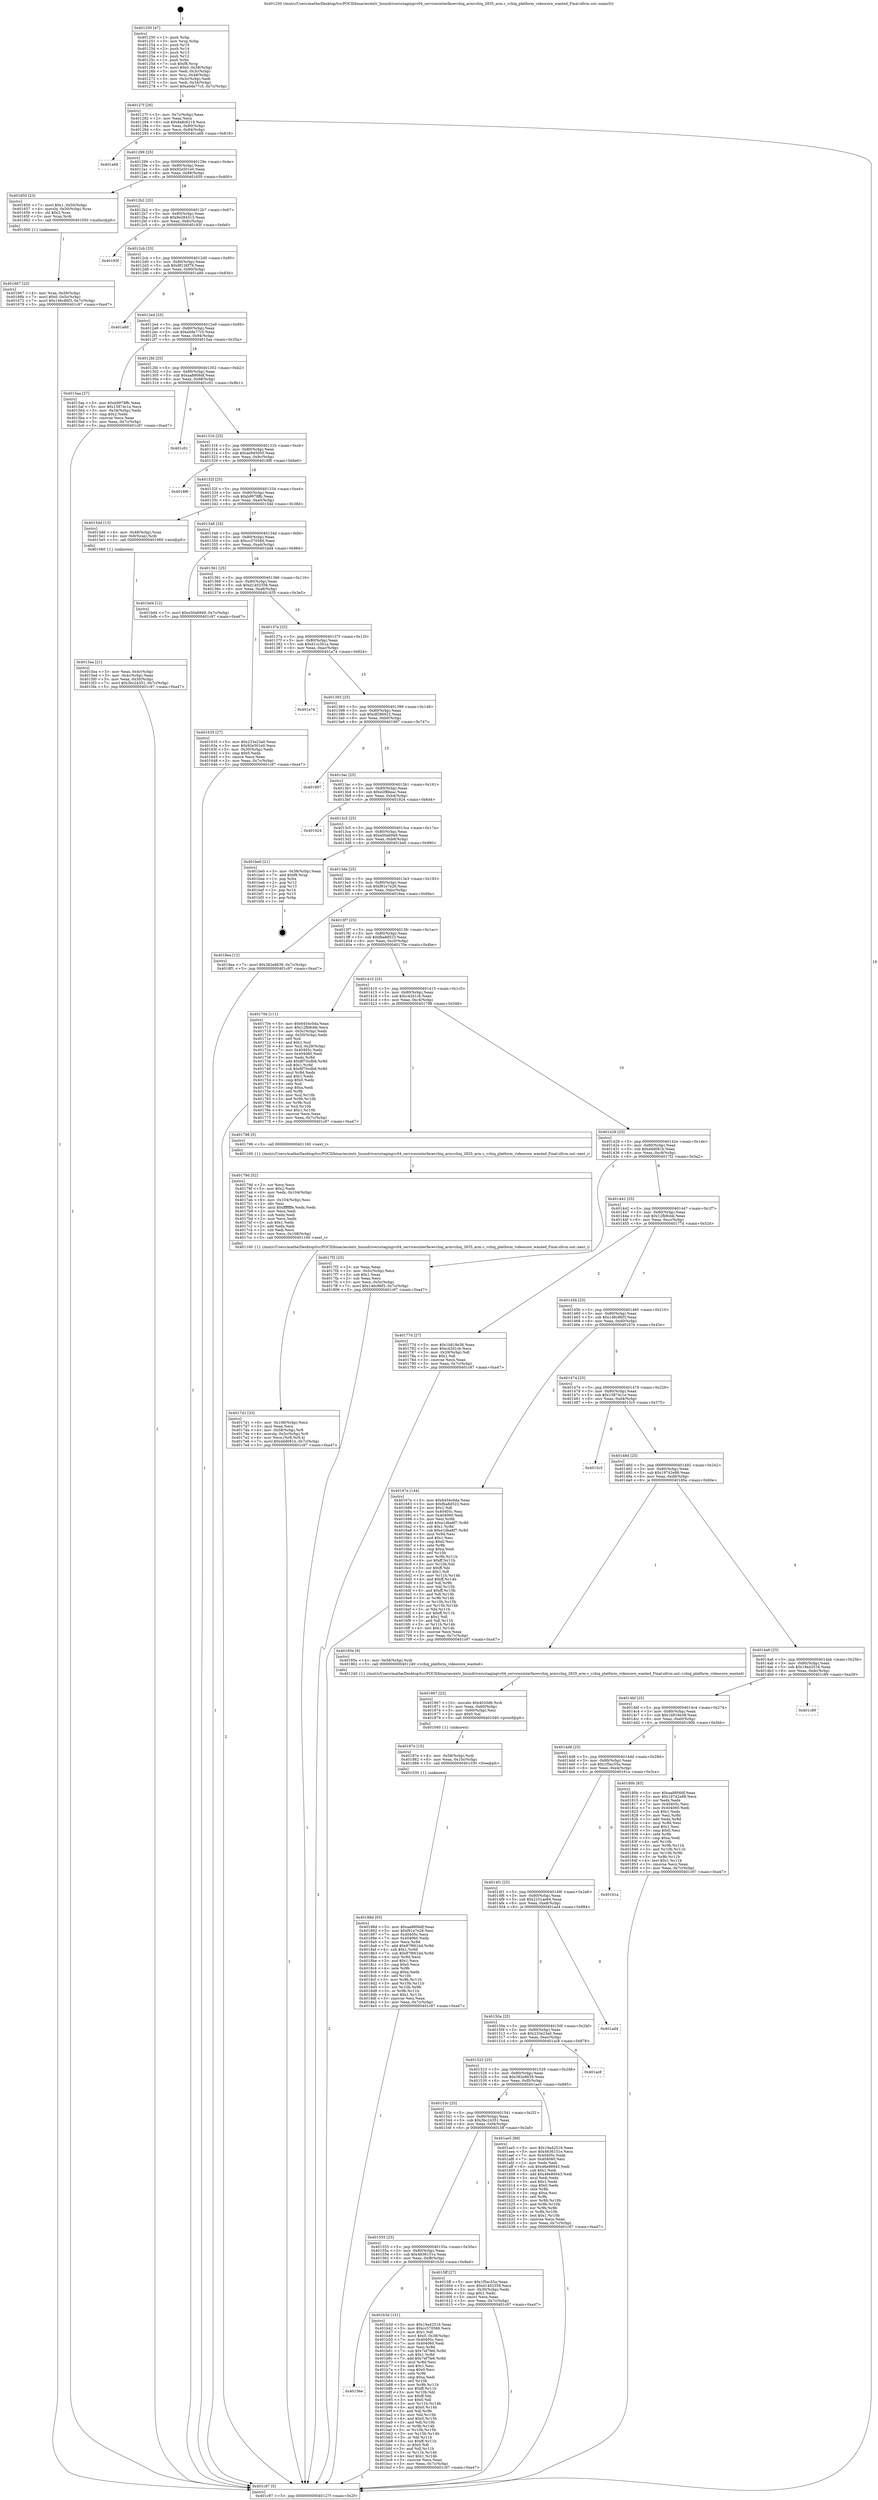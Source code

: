 digraph "0x401250" {
  label = "0x401250 (/mnt/c/Users/mathe/Desktop/tcc/POCII/binaries/extr_linuxdriversstagingvc04_servicesinterfacevchiq_armvchiq_2835_arm.c_vchiq_platform_videocore_wanted_Final-ollvm.out::main(0))"
  labelloc = "t"
  node[shape=record]

  Entry [label="",width=0.3,height=0.3,shape=circle,fillcolor=black,style=filled]
  "0x40127f" [label="{
     0x40127f [26]\l
     | [instrs]\l
     &nbsp;&nbsp;0x40127f \<+3\>: mov -0x7c(%rbp),%eax\l
     &nbsp;&nbsp;0x401282 \<+2\>: mov %eax,%ecx\l
     &nbsp;&nbsp;0x401284 \<+6\>: sub $0x8a8c6219,%ecx\l
     &nbsp;&nbsp;0x40128a \<+3\>: mov %eax,-0x80(%rbp)\l
     &nbsp;&nbsp;0x40128d \<+6\>: mov %ecx,-0x84(%rbp)\l
     &nbsp;&nbsp;0x401293 \<+6\>: je 0000000000401a68 \<main+0x818\>\l
  }"]
  "0x401a68" [label="{
     0x401a68\l
  }", style=dashed]
  "0x401299" [label="{
     0x401299 [25]\l
     | [instrs]\l
     &nbsp;&nbsp;0x401299 \<+5\>: jmp 000000000040129e \<main+0x4e\>\l
     &nbsp;&nbsp;0x40129e \<+3\>: mov -0x80(%rbp),%eax\l
     &nbsp;&nbsp;0x4012a1 \<+5\>: sub $0x92e501e0,%eax\l
     &nbsp;&nbsp;0x4012a6 \<+6\>: mov %eax,-0x88(%rbp)\l
     &nbsp;&nbsp;0x4012ac \<+6\>: je 0000000000401650 \<main+0x400\>\l
  }"]
  Exit [label="",width=0.3,height=0.3,shape=circle,fillcolor=black,style=filled,peripheries=2]
  "0x401650" [label="{
     0x401650 [23]\l
     | [instrs]\l
     &nbsp;&nbsp;0x401650 \<+7\>: movl $0x1,-0x50(%rbp)\l
     &nbsp;&nbsp;0x401657 \<+4\>: movslq -0x50(%rbp),%rax\l
     &nbsp;&nbsp;0x40165b \<+4\>: shl $0x2,%rax\l
     &nbsp;&nbsp;0x40165f \<+3\>: mov %rax,%rdi\l
     &nbsp;&nbsp;0x401662 \<+5\>: call 0000000000401050 \<malloc@plt\>\l
     | [calls]\l
     &nbsp;&nbsp;0x401050 \{1\} (unknown)\l
  }"]
  "0x4012b2" [label="{
     0x4012b2 [25]\l
     | [instrs]\l
     &nbsp;&nbsp;0x4012b2 \<+5\>: jmp 00000000004012b7 \<main+0x67\>\l
     &nbsp;&nbsp;0x4012b7 \<+3\>: mov -0x80(%rbp),%eax\l
     &nbsp;&nbsp;0x4012ba \<+5\>: sub $0x9e284313,%eax\l
     &nbsp;&nbsp;0x4012bf \<+6\>: mov %eax,-0x8c(%rbp)\l
     &nbsp;&nbsp;0x4012c5 \<+6\>: je 000000000040193f \<main+0x6ef\>\l
  }"]
  "0x40156e" [label="{
     0x40156e\l
  }", style=dashed]
  "0x40193f" [label="{
     0x40193f\l
  }", style=dashed]
  "0x4012cb" [label="{
     0x4012cb [25]\l
     | [instrs]\l
     &nbsp;&nbsp;0x4012cb \<+5\>: jmp 00000000004012d0 \<main+0x80\>\l
     &nbsp;&nbsp;0x4012d0 \<+3\>: mov -0x80(%rbp),%eax\l
     &nbsp;&nbsp;0x4012d3 \<+5\>: sub $0x9f126f79,%eax\l
     &nbsp;&nbsp;0x4012d8 \<+6\>: mov %eax,-0x90(%rbp)\l
     &nbsp;&nbsp;0x4012de \<+6\>: je 0000000000401a8d \<main+0x83d\>\l
  }"]
  "0x401b3d" [label="{
     0x401b3d [151]\l
     | [instrs]\l
     &nbsp;&nbsp;0x401b3d \<+5\>: mov $0x19a42516,%eax\l
     &nbsp;&nbsp;0x401b42 \<+5\>: mov $0xcc570566,%ecx\l
     &nbsp;&nbsp;0x401b47 \<+2\>: mov $0x1,%dl\l
     &nbsp;&nbsp;0x401b49 \<+7\>: movl $0x0,-0x38(%rbp)\l
     &nbsp;&nbsp;0x401b50 \<+7\>: mov 0x40405c,%esi\l
     &nbsp;&nbsp;0x401b57 \<+7\>: mov 0x404060,%edi\l
     &nbsp;&nbsp;0x401b5e \<+3\>: mov %esi,%r8d\l
     &nbsp;&nbsp;0x401b61 \<+7\>: sub $0x7ef7fe6,%r8d\l
     &nbsp;&nbsp;0x401b68 \<+4\>: sub $0x1,%r8d\l
     &nbsp;&nbsp;0x401b6c \<+7\>: add $0x7ef7fe6,%r8d\l
     &nbsp;&nbsp;0x401b73 \<+4\>: imul %r8d,%esi\l
     &nbsp;&nbsp;0x401b77 \<+3\>: and $0x1,%esi\l
     &nbsp;&nbsp;0x401b7a \<+3\>: cmp $0x0,%esi\l
     &nbsp;&nbsp;0x401b7d \<+4\>: sete %r9b\l
     &nbsp;&nbsp;0x401b81 \<+3\>: cmp $0xa,%edi\l
     &nbsp;&nbsp;0x401b84 \<+4\>: setl %r10b\l
     &nbsp;&nbsp;0x401b88 \<+3\>: mov %r9b,%r11b\l
     &nbsp;&nbsp;0x401b8b \<+4\>: xor $0xff,%r11b\l
     &nbsp;&nbsp;0x401b8f \<+3\>: mov %r10b,%bl\l
     &nbsp;&nbsp;0x401b92 \<+3\>: xor $0xff,%bl\l
     &nbsp;&nbsp;0x401b95 \<+3\>: xor $0x0,%dl\l
     &nbsp;&nbsp;0x401b98 \<+3\>: mov %r11b,%r14b\l
     &nbsp;&nbsp;0x401b9b \<+4\>: and $0x0,%r14b\l
     &nbsp;&nbsp;0x401b9f \<+3\>: and %dl,%r9b\l
     &nbsp;&nbsp;0x401ba2 \<+3\>: mov %bl,%r15b\l
     &nbsp;&nbsp;0x401ba5 \<+4\>: and $0x0,%r15b\l
     &nbsp;&nbsp;0x401ba9 \<+3\>: and %dl,%r10b\l
     &nbsp;&nbsp;0x401bac \<+3\>: or %r9b,%r14b\l
     &nbsp;&nbsp;0x401baf \<+3\>: or %r10b,%r15b\l
     &nbsp;&nbsp;0x401bb2 \<+3\>: xor %r15b,%r14b\l
     &nbsp;&nbsp;0x401bb5 \<+3\>: or %bl,%r11b\l
     &nbsp;&nbsp;0x401bb8 \<+4\>: xor $0xff,%r11b\l
     &nbsp;&nbsp;0x401bbc \<+3\>: or $0x0,%dl\l
     &nbsp;&nbsp;0x401bbf \<+3\>: and %dl,%r11b\l
     &nbsp;&nbsp;0x401bc2 \<+3\>: or %r11b,%r14b\l
     &nbsp;&nbsp;0x401bc5 \<+4\>: test $0x1,%r14b\l
     &nbsp;&nbsp;0x401bc9 \<+3\>: cmovne %ecx,%eax\l
     &nbsp;&nbsp;0x401bcc \<+3\>: mov %eax,-0x7c(%rbp)\l
     &nbsp;&nbsp;0x401bcf \<+5\>: jmp 0000000000401c97 \<main+0xa47\>\l
  }"]
  "0x401a8d" [label="{
     0x401a8d\l
  }", style=dashed]
  "0x4012e4" [label="{
     0x4012e4 [25]\l
     | [instrs]\l
     &nbsp;&nbsp;0x4012e4 \<+5\>: jmp 00000000004012e9 \<main+0x99\>\l
     &nbsp;&nbsp;0x4012e9 \<+3\>: mov -0x80(%rbp),%eax\l
     &nbsp;&nbsp;0x4012ec \<+5\>: sub $0xa0da77c5,%eax\l
     &nbsp;&nbsp;0x4012f1 \<+6\>: mov %eax,-0x94(%rbp)\l
     &nbsp;&nbsp;0x4012f7 \<+6\>: je 00000000004015aa \<main+0x35a\>\l
  }"]
  "0x40188d" [label="{
     0x40188d [93]\l
     | [instrs]\l
     &nbsp;&nbsp;0x40188d \<+5\>: mov $0xaa8806df,%eax\l
     &nbsp;&nbsp;0x401892 \<+5\>: mov $0xf91e7e26,%esi\l
     &nbsp;&nbsp;0x401897 \<+7\>: mov 0x40405c,%ecx\l
     &nbsp;&nbsp;0x40189e \<+7\>: mov 0x404060,%edx\l
     &nbsp;&nbsp;0x4018a5 \<+3\>: mov %ecx,%r8d\l
     &nbsp;&nbsp;0x4018a8 \<+7\>: add $0x87f661bd,%r8d\l
     &nbsp;&nbsp;0x4018af \<+4\>: sub $0x1,%r8d\l
     &nbsp;&nbsp;0x4018b3 \<+7\>: sub $0x87f661bd,%r8d\l
     &nbsp;&nbsp;0x4018ba \<+4\>: imul %r8d,%ecx\l
     &nbsp;&nbsp;0x4018be \<+3\>: and $0x1,%ecx\l
     &nbsp;&nbsp;0x4018c1 \<+3\>: cmp $0x0,%ecx\l
     &nbsp;&nbsp;0x4018c4 \<+4\>: sete %r9b\l
     &nbsp;&nbsp;0x4018c8 \<+3\>: cmp $0xa,%edx\l
     &nbsp;&nbsp;0x4018cb \<+4\>: setl %r10b\l
     &nbsp;&nbsp;0x4018cf \<+3\>: mov %r9b,%r11b\l
     &nbsp;&nbsp;0x4018d2 \<+3\>: and %r10b,%r11b\l
     &nbsp;&nbsp;0x4018d5 \<+3\>: xor %r10b,%r9b\l
     &nbsp;&nbsp;0x4018d8 \<+3\>: or %r9b,%r11b\l
     &nbsp;&nbsp;0x4018db \<+4\>: test $0x1,%r11b\l
     &nbsp;&nbsp;0x4018df \<+3\>: cmovne %esi,%eax\l
     &nbsp;&nbsp;0x4018e2 \<+3\>: mov %eax,-0x7c(%rbp)\l
     &nbsp;&nbsp;0x4018e5 \<+5\>: jmp 0000000000401c97 \<main+0xa47\>\l
  }"]
  "0x4015aa" [label="{
     0x4015aa [27]\l
     | [instrs]\l
     &nbsp;&nbsp;0x4015aa \<+5\>: mov $0xb9978ffc,%eax\l
     &nbsp;&nbsp;0x4015af \<+5\>: mov $0x15874c1e,%ecx\l
     &nbsp;&nbsp;0x4015b4 \<+3\>: mov -0x34(%rbp),%edx\l
     &nbsp;&nbsp;0x4015b7 \<+3\>: cmp $0x2,%edx\l
     &nbsp;&nbsp;0x4015ba \<+3\>: cmovne %ecx,%eax\l
     &nbsp;&nbsp;0x4015bd \<+3\>: mov %eax,-0x7c(%rbp)\l
     &nbsp;&nbsp;0x4015c0 \<+5\>: jmp 0000000000401c97 \<main+0xa47\>\l
  }"]
  "0x4012fd" [label="{
     0x4012fd [25]\l
     | [instrs]\l
     &nbsp;&nbsp;0x4012fd \<+5\>: jmp 0000000000401302 \<main+0xb2\>\l
     &nbsp;&nbsp;0x401302 \<+3\>: mov -0x80(%rbp),%eax\l
     &nbsp;&nbsp;0x401305 \<+5\>: sub $0xaa8806df,%eax\l
     &nbsp;&nbsp;0x40130a \<+6\>: mov %eax,-0x98(%rbp)\l
     &nbsp;&nbsp;0x401310 \<+6\>: je 0000000000401c01 \<main+0x9b1\>\l
  }"]
  "0x401c97" [label="{
     0x401c97 [5]\l
     | [instrs]\l
     &nbsp;&nbsp;0x401c97 \<+5\>: jmp 000000000040127f \<main+0x2f\>\l
  }"]
  "0x401250" [label="{
     0x401250 [47]\l
     | [instrs]\l
     &nbsp;&nbsp;0x401250 \<+1\>: push %rbp\l
     &nbsp;&nbsp;0x401251 \<+3\>: mov %rsp,%rbp\l
     &nbsp;&nbsp;0x401254 \<+2\>: push %r15\l
     &nbsp;&nbsp;0x401256 \<+2\>: push %r14\l
     &nbsp;&nbsp;0x401258 \<+2\>: push %r13\l
     &nbsp;&nbsp;0x40125a \<+2\>: push %r12\l
     &nbsp;&nbsp;0x40125c \<+1\>: push %rbx\l
     &nbsp;&nbsp;0x40125d \<+7\>: sub $0xf8,%rsp\l
     &nbsp;&nbsp;0x401264 \<+7\>: movl $0x0,-0x38(%rbp)\l
     &nbsp;&nbsp;0x40126b \<+3\>: mov %edi,-0x3c(%rbp)\l
     &nbsp;&nbsp;0x40126e \<+4\>: mov %rsi,-0x48(%rbp)\l
     &nbsp;&nbsp;0x401272 \<+3\>: mov -0x3c(%rbp),%edi\l
     &nbsp;&nbsp;0x401275 \<+3\>: mov %edi,-0x34(%rbp)\l
     &nbsp;&nbsp;0x401278 \<+7\>: movl $0xa0da77c5,-0x7c(%rbp)\l
  }"]
  "0x40187e" [label="{
     0x40187e [15]\l
     | [instrs]\l
     &nbsp;&nbsp;0x40187e \<+4\>: mov -0x58(%rbp),%rdi\l
     &nbsp;&nbsp;0x401882 \<+6\>: mov %eax,-0x10c(%rbp)\l
     &nbsp;&nbsp;0x401888 \<+5\>: call 0000000000401030 \<free@plt\>\l
     | [calls]\l
     &nbsp;&nbsp;0x401030 \{1\} (unknown)\l
  }"]
  "0x401c01" [label="{
     0x401c01\l
  }", style=dashed]
  "0x401316" [label="{
     0x401316 [25]\l
     | [instrs]\l
     &nbsp;&nbsp;0x401316 \<+5\>: jmp 000000000040131b \<main+0xcb\>\l
     &nbsp;&nbsp;0x40131b \<+3\>: mov -0x80(%rbp),%eax\l
     &nbsp;&nbsp;0x40131e \<+5\>: sub $0xae945050,%eax\l
     &nbsp;&nbsp;0x401323 \<+6\>: mov %eax,-0x9c(%rbp)\l
     &nbsp;&nbsp;0x401329 \<+6\>: je 00000000004018f6 \<main+0x6a6\>\l
  }"]
  "0x401867" [label="{
     0x401867 [23]\l
     | [instrs]\l
     &nbsp;&nbsp;0x401867 \<+10\>: movabs $0x4020d6,%rdi\l
     &nbsp;&nbsp;0x401871 \<+3\>: mov %eax,-0x60(%rbp)\l
     &nbsp;&nbsp;0x401874 \<+3\>: mov -0x60(%rbp),%esi\l
     &nbsp;&nbsp;0x401877 \<+2\>: mov $0x0,%al\l
     &nbsp;&nbsp;0x401879 \<+5\>: call 0000000000401040 \<printf@plt\>\l
     | [calls]\l
     &nbsp;&nbsp;0x401040 \{1\} (unknown)\l
  }"]
  "0x4018f6" [label="{
     0x4018f6\l
  }", style=dashed]
  "0x40132f" [label="{
     0x40132f [25]\l
     | [instrs]\l
     &nbsp;&nbsp;0x40132f \<+5\>: jmp 0000000000401334 \<main+0xe4\>\l
     &nbsp;&nbsp;0x401334 \<+3\>: mov -0x80(%rbp),%eax\l
     &nbsp;&nbsp;0x401337 \<+5\>: sub $0xb9978ffc,%eax\l
     &nbsp;&nbsp;0x40133c \<+6\>: mov %eax,-0xa0(%rbp)\l
     &nbsp;&nbsp;0x401342 \<+6\>: je 00000000004015dd \<main+0x38d\>\l
  }"]
  "0x4017d1" [label="{
     0x4017d1 [33]\l
     | [instrs]\l
     &nbsp;&nbsp;0x4017d1 \<+6\>: mov -0x108(%rbp),%ecx\l
     &nbsp;&nbsp;0x4017d7 \<+3\>: imul %eax,%ecx\l
     &nbsp;&nbsp;0x4017da \<+4\>: mov -0x58(%rbp),%r8\l
     &nbsp;&nbsp;0x4017de \<+4\>: movslq -0x5c(%rbp),%r9\l
     &nbsp;&nbsp;0x4017e2 \<+4\>: mov %ecx,(%r8,%r9,4)\l
     &nbsp;&nbsp;0x4017e6 \<+7\>: movl $0xddd081b,-0x7c(%rbp)\l
     &nbsp;&nbsp;0x4017ed \<+5\>: jmp 0000000000401c97 \<main+0xa47\>\l
  }"]
  "0x4015dd" [label="{
     0x4015dd [13]\l
     | [instrs]\l
     &nbsp;&nbsp;0x4015dd \<+4\>: mov -0x48(%rbp),%rax\l
     &nbsp;&nbsp;0x4015e1 \<+4\>: mov 0x8(%rax),%rdi\l
     &nbsp;&nbsp;0x4015e5 \<+5\>: call 0000000000401060 \<atoi@plt\>\l
     | [calls]\l
     &nbsp;&nbsp;0x401060 \{1\} (unknown)\l
  }"]
  "0x401348" [label="{
     0x401348 [25]\l
     | [instrs]\l
     &nbsp;&nbsp;0x401348 \<+5\>: jmp 000000000040134d \<main+0xfd\>\l
     &nbsp;&nbsp;0x40134d \<+3\>: mov -0x80(%rbp),%eax\l
     &nbsp;&nbsp;0x401350 \<+5\>: sub $0xcc570566,%eax\l
     &nbsp;&nbsp;0x401355 \<+6\>: mov %eax,-0xa4(%rbp)\l
     &nbsp;&nbsp;0x40135b \<+6\>: je 0000000000401bd4 \<main+0x984\>\l
  }"]
  "0x4015ea" [label="{
     0x4015ea [21]\l
     | [instrs]\l
     &nbsp;&nbsp;0x4015ea \<+3\>: mov %eax,-0x4c(%rbp)\l
     &nbsp;&nbsp;0x4015ed \<+3\>: mov -0x4c(%rbp),%eax\l
     &nbsp;&nbsp;0x4015f0 \<+3\>: mov %eax,-0x30(%rbp)\l
     &nbsp;&nbsp;0x4015f3 \<+7\>: movl $0x3bc24351,-0x7c(%rbp)\l
     &nbsp;&nbsp;0x4015fa \<+5\>: jmp 0000000000401c97 \<main+0xa47\>\l
  }"]
  "0x40179d" [label="{
     0x40179d [52]\l
     | [instrs]\l
     &nbsp;&nbsp;0x40179d \<+2\>: xor %ecx,%ecx\l
     &nbsp;&nbsp;0x40179f \<+5\>: mov $0x2,%edx\l
     &nbsp;&nbsp;0x4017a4 \<+6\>: mov %edx,-0x104(%rbp)\l
     &nbsp;&nbsp;0x4017aa \<+1\>: cltd\l
     &nbsp;&nbsp;0x4017ab \<+6\>: mov -0x104(%rbp),%esi\l
     &nbsp;&nbsp;0x4017b1 \<+2\>: idiv %esi\l
     &nbsp;&nbsp;0x4017b3 \<+6\>: imul $0xfffffffe,%edx,%edx\l
     &nbsp;&nbsp;0x4017b9 \<+2\>: mov %ecx,%edi\l
     &nbsp;&nbsp;0x4017bb \<+2\>: sub %edx,%edi\l
     &nbsp;&nbsp;0x4017bd \<+2\>: mov %ecx,%edx\l
     &nbsp;&nbsp;0x4017bf \<+3\>: sub $0x1,%edx\l
     &nbsp;&nbsp;0x4017c2 \<+2\>: add %edx,%edi\l
     &nbsp;&nbsp;0x4017c4 \<+2\>: sub %edi,%ecx\l
     &nbsp;&nbsp;0x4017c6 \<+6\>: mov %ecx,-0x108(%rbp)\l
     &nbsp;&nbsp;0x4017cc \<+5\>: call 0000000000401160 \<next_i\>\l
     | [calls]\l
     &nbsp;&nbsp;0x401160 \{1\} (/mnt/c/Users/mathe/Desktop/tcc/POCII/binaries/extr_linuxdriversstagingvc04_servicesinterfacevchiq_armvchiq_2835_arm.c_vchiq_platform_videocore_wanted_Final-ollvm.out::next_i)\l
  }"]
  "0x401bd4" [label="{
     0x401bd4 [12]\l
     | [instrs]\l
     &nbsp;&nbsp;0x401bd4 \<+7\>: movl $0xe50a6949,-0x7c(%rbp)\l
     &nbsp;&nbsp;0x401bdb \<+5\>: jmp 0000000000401c97 \<main+0xa47\>\l
  }"]
  "0x401361" [label="{
     0x401361 [25]\l
     | [instrs]\l
     &nbsp;&nbsp;0x401361 \<+5\>: jmp 0000000000401366 \<main+0x116\>\l
     &nbsp;&nbsp;0x401366 \<+3\>: mov -0x80(%rbp),%eax\l
     &nbsp;&nbsp;0x401369 \<+5\>: sub $0xd1402358,%eax\l
     &nbsp;&nbsp;0x40136e \<+6\>: mov %eax,-0xa8(%rbp)\l
     &nbsp;&nbsp;0x401374 \<+6\>: je 0000000000401635 \<main+0x3e5\>\l
  }"]
  "0x401667" [label="{
     0x401667 [23]\l
     | [instrs]\l
     &nbsp;&nbsp;0x401667 \<+4\>: mov %rax,-0x58(%rbp)\l
     &nbsp;&nbsp;0x40166b \<+7\>: movl $0x0,-0x5c(%rbp)\l
     &nbsp;&nbsp;0x401672 \<+7\>: movl $0x146c86f3,-0x7c(%rbp)\l
     &nbsp;&nbsp;0x401679 \<+5\>: jmp 0000000000401c97 \<main+0xa47\>\l
  }"]
  "0x401635" [label="{
     0x401635 [27]\l
     | [instrs]\l
     &nbsp;&nbsp;0x401635 \<+5\>: mov $0x233e23a0,%eax\l
     &nbsp;&nbsp;0x40163a \<+5\>: mov $0x92e501e0,%ecx\l
     &nbsp;&nbsp;0x40163f \<+3\>: mov -0x30(%rbp),%edx\l
     &nbsp;&nbsp;0x401642 \<+3\>: cmp $0x0,%edx\l
     &nbsp;&nbsp;0x401645 \<+3\>: cmove %ecx,%eax\l
     &nbsp;&nbsp;0x401648 \<+3\>: mov %eax,-0x7c(%rbp)\l
     &nbsp;&nbsp;0x40164b \<+5\>: jmp 0000000000401c97 \<main+0xa47\>\l
  }"]
  "0x40137a" [label="{
     0x40137a [25]\l
     | [instrs]\l
     &nbsp;&nbsp;0x40137a \<+5\>: jmp 000000000040137f \<main+0x12f\>\l
     &nbsp;&nbsp;0x40137f \<+3\>: mov -0x80(%rbp),%eax\l
     &nbsp;&nbsp;0x401382 \<+5\>: sub $0xd1cc3b1a,%eax\l
     &nbsp;&nbsp;0x401387 \<+6\>: mov %eax,-0xac(%rbp)\l
     &nbsp;&nbsp;0x40138d \<+6\>: je 0000000000401a74 \<main+0x824\>\l
  }"]
  "0x401555" [label="{
     0x401555 [25]\l
     | [instrs]\l
     &nbsp;&nbsp;0x401555 \<+5\>: jmp 000000000040155a \<main+0x30a\>\l
     &nbsp;&nbsp;0x40155a \<+3\>: mov -0x80(%rbp),%eax\l
     &nbsp;&nbsp;0x40155d \<+5\>: sub $0x4636151e,%eax\l
     &nbsp;&nbsp;0x401562 \<+6\>: mov %eax,-0xf8(%rbp)\l
     &nbsp;&nbsp;0x401568 \<+6\>: je 0000000000401b3d \<main+0x8ed\>\l
  }"]
  "0x401a74" [label="{
     0x401a74\l
  }", style=dashed]
  "0x401393" [label="{
     0x401393 [25]\l
     | [instrs]\l
     &nbsp;&nbsp;0x401393 \<+5\>: jmp 0000000000401398 \<main+0x148\>\l
     &nbsp;&nbsp;0x401398 \<+3\>: mov -0x80(%rbp),%eax\l
     &nbsp;&nbsp;0x40139b \<+5\>: sub $0xdf286922,%eax\l
     &nbsp;&nbsp;0x4013a0 \<+6\>: mov %eax,-0xb0(%rbp)\l
     &nbsp;&nbsp;0x4013a6 \<+6\>: je 0000000000401997 \<main+0x747\>\l
  }"]
  "0x4015ff" [label="{
     0x4015ff [27]\l
     | [instrs]\l
     &nbsp;&nbsp;0x4015ff \<+5\>: mov $0x1f5ec55a,%eax\l
     &nbsp;&nbsp;0x401604 \<+5\>: mov $0xd1402358,%ecx\l
     &nbsp;&nbsp;0x401609 \<+3\>: mov -0x30(%rbp),%edx\l
     &nbsp;&nbsp;0x40160c \<+3\>: cmp $0x1,%edx\l
     &nbsp;&nbsp;0x40160f \<+3\>: cmovl %ecx,%eax\l
     &nbsp;&nbsp;0x401612 \<+3\>: mov %eax,-0x7c(%rbp)\l
     &nbsp;&nbsp;0x401615 \<+5\>: jmp 0000000000401c97 \<main+0xa47\>\l
  }"]
  "0x401997" [label="{
     0x401997\l
  }", style=dashed]
  "0x4013ac" [label="{
     0x4013ac [25]\l
     | [instrs]\l
     &nbsp;&nbsp;0x4013ac \<+5\>: jmp 00000000004013b1 \<main+0x161\>\l
     &nbsp;&nbsp;0x4013b1 \<+3\>: mov -0x80(%rbp),%eax\l
     &nbsp;&nbsp;0x4013b4 \<+5\>: sub $0xe2f8beac,%eax\l
     &nbsp;&nbsp;0x4013b9 \<+6\>: mov %eax,-0xb4(%rbp)\l
     &nbsp;&nbsp;0x4013bf \<+6\>: je 0000000000401924 \<main+0x6d4\>\l
  }"]
  "0x40153c" [label="{
     0x40153c [25]\l
     | [instrs]\l
     &nbsp;&nbsp;0x40153c \<+5\>: jmp 0000000000401541 \<main+0x2f1\>\l
     &nbsp;&nbsp;0x401541 \<+3\>: mov -0x80(%rbp),%eax\l
     &nbsp;&nbsp;0x401544 \<+5\>: sub $0x3bc24351,%eax\l
     &nbsp;&nbsp;0x401549 \<+6\>: mov %eax,-0xf4(%rbp)\l
     &nbsp;&nbsp;0x40154f \<+6\>: je 00000000004015ff \<main+0x3af\>\l
  }"]
  "0x401924" [label="{
     0x401924\l
  }", style=dashed]
  "0x4013c5" [label="{
     0x4013c5 [25]\l
     | [instrs]\l
     &nbsp;&nbsp;0x4013c5 \<+5\>: jmp 00000000004013ca \<main+0x17a\>\l
     &nbsp;&nbsp;0x4013ca \<+3\>: mov -0x80(%rbp),%eax\l
     &nbsp;&nbsp;0x4013cd \<+5\>: sub $0xe50a6949,%eax\l
     &nbsp;&nbsp;0x4013d2 \<+6\>: mov %eax,-0xb8(%rbp)\l
     &nbsp;&nbsp;0x4013d8 \<+6\>: je 0000000000401be0 \<main+0x990\>\l
  }"]
  "0x401ae5" [label="{
     0x401ae5 [88]\l
     | [instrs]\l
     &nbsp;&nbsp;0x401ae5 \<+5\>: mov $0x19a42516,%eax\l
     &nbsp;&nbsp;0x401aea \<+5\>: mov $0x4636151e,%ecx\l
     &nbsp;&nbsp;0x401aef \<+7\>: mov 0x40405c,%edx\l
     &nbsp;&nbsp;0x401af6 \<+7\>: mov 0x404060,%esi\l
     &nbsp;&nbsp;0x401afd \<+2\>: mov %edx,%edi\l
     &nbsp;&nbsp;0x401aff \<+6\>: sub $0x48e86943,%edi\l
     &nbsp;&nbsp;0x401b05 \<+3\>: sub $0x1,%edi\l
     &nbsp;&nbsp;0x401b08 \<+6\>: add $0x48e86943,%edi\l
     &nbsp;&nbsp;0x401b0e \<+3\>: imul %edi,%edx\l
     &nbsp;&nbsp;0x401b11 \<+3\>: and $0x1,%edx\l
     &nbsp;&nbsp;0x401b14 \<+3\>: cmp $0x0,%edx\l
     &nbsp;&nbsp;0x401b17 \<+4\>: sete %r8b\l
     &nbsp;&nbsp;0x401b1b \<+3\>: cmp $0xa,%esi\l
     &nbsp;&nbsp;0x401b1e \<+4\>: setl %r9b\l
     &nbsp;&nbsp;0x401b22 \<+3\>: mov %r8b,%r10b\l
     &nbsp;&nbsp;0x401b25 \<+3\>: and %r9b,%r10b\l
     &nbsp;&nbsp;0x401b28 \<+3\>: xor %r9b,%r8b\l
     &nbsp;&nbsp;0x401b2b \<+3\>: or %r8b,%r10b\l
     &nbsp;&nbsp;0x401b2e \<+4\>: test $0x1,%r10b\l
     &nbsp;&nbsp;0x401b32 \<+3\>: cmovne %ecx,%eax\l
     &nbsp;&nbsp;0x401b35 \<+3\>: mov %eax,-0x7c(%rbp)\l
     &nbsp;&nbsp;0x401b38 \<+5\>: jmp 0000000000401c97 \<main+0xa47\>\l
  }"]
  "0x401be0" [label="{
     0x401be0 [21]\l
     | [instrs]\l
     &nbsp;&nbsp;0x401be0 \<+3\>: mov -0x38(%rbp),%eax\l
     &nbsp;&nbsp;0x401be3 \<+7\>: add $0xf8,%rsp\l
     &nbsp;&nbsp;0x401bea \<+1\>: pop %rbx\l
     &nbsp;&nbsp;0x401beb \<+2\>: pop %r12\l
     &nbsp;&nbsp;0x401bed \<+2\>: pop %r13\l
     &nbsp;&nbsp;0x401bef \<+2\>: pop %r14\l
     &nbsp;&nbsp;0x401bf1 \<+2\>: pop %r15\l
     &nbsp;&nbsp;0x401bf3 \<+1\>: pop %rbp\l
     &nbsp;&nbsp;0x401bf4 \<+1\>: ret\l
  }"]
  "0x4013de" [label="{
     0x4013de [25]\l
     | [instrs]\l
     &nbsp;&nbsp;0x4013de \<+5\>: jmp 00000000004013e3 \<main+0x193\>\l
     &nbsp;&nbsp;0x4013e3 \<+3\>: mov -0x80(%rbp),%eax\l
     &nbsp;&nbsp;0x4013e6 \<+5\>: sub $0xf91e7e26,%eax\l
     &nbsp;&nbsp;0x4013eb \<+6\>: mov %eax,-0xbc(%rbp)\l
     &nbsp;&nbsp;0x4013f1 \<+6\>: je 00000000004018ea \<main+0x69a\>\l
  }"]
  "0x401523" [label="{
     0x401523 [25]\l
     | [instrs]\l
     &nbsp;&nbsp;0x401523 \<+5\>: jmp 0000000000401528 \<main+0x2d8\>\l
     &nbsp;&nbsp;0x401528 \<+3\>: mov -0x80(%rbp),%eax\l
     &nbsp;&nbsp;0x40152b \<+5\>: sub $0x382e8639,%eax\l
     &nbsp;&nbsp;0x401530 \<+6\>: mov %eax,-0xf0(%rbp)\l
     &nbsp;&nbsp;0x401536 \<+6\>: je 0000000000401ae5 \<main+0x895\>\l
  }"]
  "0x4018ea" [label="{
     0x4018ea [12]\l
     | [instrs]\l
     &nbsp;&nbsp;0x4018ea \<+7\>: movl $0x382e8639,-0x7c(%rbp)\l
     &nbsp;&nbsp;0x4018f1 \<+5\>: jmp 0000000000401c97 \<main+0xa47\>\l
  }"]
  "0x4013f7" [label="{
     0x4013f7 [25]\l
     | [instrs]\l
     &nbsp;&nbsp;0x4013f7 \<+5\>: jmp 00000000004013fc \<main+0x1ac\>\l
     &nbsp;&nbsp;0x4013fc \<+3\>: mov -0x80(%rbp),%eax\l
     &nbsp;&nbsp;0x4013ff \<+5\>: sub $0xfba8d523,%eax\l
     &nbsp;&nbsp;0x401404 \<+6\>: mov %eax,-0xc0(%rbp)\l
     &nbsp;&nbsp;0x40140a \<+6\>: je 000000000040170e \<main+0x4be\>\l
  }"]
  "0x401ac8" [label="{
     0x401ac8\l
  }", style=dashed]
  "0x40170e" [label="{
     0x40170e [111]\l
     | [instrs]\l
     &nbsp;&nbsp;0x40170e \<+5\>: mov $0x6454c0da,%eax\l
     &nbsp;&nbsp;0x401713 \<+5\>: mov $0x12fb9cbb,%ecx\l
     &nbsp;&nbsp;0x401718 \<+3\>: mov -0x5c(%rbp),%edx\l
     &nbsp;&nbsp;0x40171b \<+3\>: cmp -0x50(%rbp),%edx\l
     &nbsp;&nbsp;0x40171e \<+4\>: setl %sil\l
     &nbsp;&nbsp;0x401722 \<+4\>: and $0x1,%sil\l
     &nbsp;&nbsp;0x401726 \<+4\>: mov %sil,-0x29(%rbp)\l
     &nbsp;&nbsp;0x40172a \<+7\>: mov 0x40405c,%edx\l
     &nbsp;&nbsp;0x401731 \<+7\>: mov 0x404060,%edi\l
     &nbsp;&nbsp;0x401738 \<+3\>: mov %edx,%r8d\l
     &nbsp;&nbsp;0x40173b \<+7\>: add $0x8f70cdb8,%r8d\l
     &nbsp;&nbsp;0x401742 \<+4\>: sub $0x1,%r8d\l
     &nbsp;&nbsp;0x401746 \<+7\>: sub $0x8f70cdb8,%r8d\l
     &nbsp;&nbsp;0x40174d \<+4\>: imul %r8d,%edx\l
     &nbsp;&nbsp;0x401751 \<+3\>: and $0x1,%edx\l
     &nbsp;&nbsp;0x401754 \<+3\>: cmp $0x0,%edx\l
     &nbsp;&nbsp;0x401757 \<+4\>: sete %sil\l
     &nbsp;&nbsp;0x40175b \<+3\>: cmp $0xa,%edi\l
     &nbsp;&nbsp;0x40175e \<+4\>: setl %r9b\l
     &nbsp;&nbsp;0x401762 \<+3\>: mov %sil,%r10b\l
     &nbsp;&nbsp;0x401765 \<+3\>: and %r9b,%r10b\l
     &nbsp;&nbsp;0x401768 \<+3\>: xor %r9b,%sil\l
     &nbsp;&nbsp;0x40176b \<+3\>: or %sil,%r10b\l
     &nbsp;&nbsp;0x40176e \<+4\>: test $0x1,%r10b\l
     &nbsp;&nbsp;0x401772 \<+3\>: cmovne %ecx,%eax\l
     &nbsp;&nbsp;0x401775 \<+3\>: mov %eax,-0x7c(%rbp)\l
     &nbsp;&nbsp;0x401778 \<+5\>: jmp 0000000000401c97 \<main+0xa47\>\l
  }"]
  "0x401410" [label="{
     0x401410 [25]\l
     | [instrs]\l
     &nbsp;&nbsp;0x401410 \<+5\>: jmp 0000000000401415 \<main+0x1c5\>\l
     &nbsp;&nbsp;0x401415 \<+3\>: mov -0x80(%rbp),%eax\l
     &nbsp;&nbsp;0x401418 \<+5\>: sub $0xc42d1cb,%eax\l
     &nbsp;&nbsp;0x40141d \<+6\>: mov %eax,-0xc4(%rbp)\l
     &nbsp;&nbsp;0x401423 \<+6\>: je 0000000000401798 \<main+0x548\>\l
  }"]
  "0x40150a" [label="{
     0x40150a [25]\l
     | [instrs]\l
     &nbsp;&nbsp;0x40150a \<+5\>: jmp 000000000040150f \<main+0x2bf\>\l
     &nbsp;&nbsp;0x40150f \<+3\>: mov -0x80(%rbp),%eax\l
     &nbsp;&nbsp;0x401512 \<+5\>: sub $0x233e23a0,%eax\l
     &nbsp;&nbsp;0x401517 \<+6\>: mov %eax,-0xec(%rbp)\l
     &nbsp;&nbsp;0x40151d \<+6\>: je 0000000000401ac8 \<main+0x878\>\l
  }"]
  "0x401798" [label="{
     0x401798 [5]\l
     | [instrs]\l
     &nbsp;&nbsp;0x401798 \<+5\>: call 0000000000401160 \<next_i\>\l
     | [calls]\l
     &nbsp;&nbsp;0x401160 \{1\} (/mnt/c/Users/mathe/Desktop/tcc/POCII/binaries/extr_linuxdriversstagingvc04_servicesinterfacevchiq_armvchiq_2835_arm.c_vchiq_platform_videocore_wanted_Final-ollvm.out::next_i)\l
  }"]
  "0x401429" [label="{
     0x401429 [25]\l
     | [instrs]\l
     &nbsp;&nbsp;0x401429 \<+5\>: jmp 000000000040142e \<main+0x1de\>\l
     &nbsp;&nbsp;0x40142e \<+3\>: mov -0x80(%rbp),%eax\l
     &nbsp;&nbsp;0x401431 \<+5\>: sub $0xddd081b,%eax\l
     &nbsp;&nbsp;0x401436 \<+6\>: mov %eax,-0xc8(%rbp)\l
     &nbsp;&nbsp;0x40143c \<+6\>: je 00000000004017f2 \<main+0x5a2\>\l
  }"]
  "0x401ad4" [label="{
     0x401ad4\l
  }", style=dashed]
  "0x4017f2" [label="{
     0x4017f2 [25]\l
     | [instrs]\l
     &nbsp;&nbsp;0x4017f2 \<+2\>: xor %eax,%eax\l
     &nbsp;&nbsp;0x4017f4 \<+3\>: mov -0x5c(%rbp),%ecx\l
     &nbsp;&nbsp;0x4017f7 \<+3\>: sub $0x1,%eax\l
     &nbsp;&nbsp;0x4017fa \<+2\>: sub %eax,%ecx\l
     &nbsp;&nbsp;0x4017fc \<+3\>: mov %ecx,-0x5c(%rbp)\l
     &nbsp;&nbsp;0x4017ff \<+7\>: movl $0x146c86f3,-0x7c(%rbp)\l
     &nbsp;&nbsp;0x401806 \<+5\>: jmp 0000000000401c97 \<main+0xa47\>\l
  }"]
  "0x401442" [label="{
     0x401442 [25]\l
     | [instrs]\l
     &nbsp;&nbsp;0x401442 \<+5\>: jmp 0000000000401447 \<main+0x1f7\>\l
     &nbsp;&nbsp;0x401447 \<+3\>: mov -0x80(%rbp),%eax\l
     &nbsp;&nbsp;0x40144a \<+5\>: sub $0x12fb9cbb,%eax\l
     &nbsp;&nbsp;0x40144f \<+6\>: mov %eax,-0xcc(%rbp)\l
     &nbsp;&nbsp;0x401455 \<+6\>: je 000000000040177d \<main+0x52d\>\l
  }"]
  "0x4014f1" [label="{
     0x4014f1 [25]\l
     | [instrs]\l
     &nbsp;&nbsp;0x4014f1 \<+5\>: jmp 00000000004014f6 \<main+0x2a6\>\l
     &nbsp;&nbsp;0x4014f6 \<+3\>: mov -0x80(%rbp),%eax\l
     &nbsp;&nbsp;0x4014f9 \<+5\>: sub $0x2101ae84,%eax\l
     &nbsp;&nbsp;0x4014fe \<+6\>: mov %eax,-0xe8(%rbp)\l
     &nbsp;&nbsp;0x401504 \<+6\>: je 0000000000401ad4 \<main+0x884\>\l
  }"]
  "0x40177d" [label="{
     0x40177d [27]\l
     | [instrs]\l
     &nbsp;&nbsp;0x40177d \<+5\>: mov $0x1b918e38,%eax\l
     &nbsp;&nbsp;0x401782 \<+5\>: mov $0xc42d1cb,%ecx\l
     &nbsp;&nbsp;0x401787 \<+3\>: mov -0x29(%rbp),%dl\l
     &nbsp;&nbsp;0x40178a \<+3\>: test $0x1,%dl\l
     &nbsp;&nbsp;0x40178d \<+3\>: cmovne %ecx,%eax\l
     &nbsp;&nbsp;0x401790 \<+3\>: mov %eax,-0x7c(%rbp)\l
     &nbsp;&nbsp;0x401793 \<+5\>: jmp 0000000000401c97 \<main+0xa47\>\l
  }"]
  "0x40145b" [label="{
     0x40145b [25]\l
     | [instrs]\l
     &nbsp;&nbsp;0x40145b \<+5\>: jmp 0000000000401460 \<main+0x210\>\l
     &nbsp;&nbsp;0x401460 \<+3\>: mov -0x80(%rbp),%eax\l
     &nbsp;&nbsp;0x401463 \<+5\>: sub $0x146c86f3,%eax\l
     &nbsp;&nbsp;0x401468 \<+6\>: mov %eax,-0xd0(%rbp)\l
     &nbsp;&nbsp;0x40146e \<+6\>: je 000000000040167e \<main+0x42e\>\l
  }"]
  "0x40161a" [label="{
     0x40161a\l
  }", style=dashed]
  "0x40167e" [label="{
     0x40167e [144]\l
     | [instrs]\l
     &nbsp;&nbsp;0x40167e \<+5\>: mov $0x6454c0da,%eax\l
     &nbsp;&nbsp;0x401683 \<+5\>: mov $0xfba8d523,%ecx\l
     &nbsp;&nbsp;0x401688 \<+2\>: mov $0x1,%dl\l
     &nbsp;&nbsp;0x40168a \<+7\>: mov 0x40405c,%esi\l
     &nbsp;&nbsp;0x401691 \<+7\>: mov 0x404060,%edi\l
     &nbsp;&nbsp;0x401698 \<+3\>: mov %esi,%r8d\l
     &nbsp;&nbsp;0x40169b \<+7\>: add $0xe1dba6f7,%r8d\l
     &nbsp;&nbsp;0x4016a2 \<+4\>: sub $0x1,%r8d\l
     &nbsp;&nbsp;0x4016a6 \<+7\>: sub $0xe1dba6f7,%r8d\l
     &nbsp;&nbsp;0x4016ad \<+4\>: imul %r8d,%esi\l
     &nbsp;&nbsp;0x4016b1 \<+3\>: and $0x1,%esi\l
     &nbsp;&nbsp;0x4016b4 \<+3\>: cmp $0x0,%esi\l
     &nbsp;&nbsp;0x4016b7 \<+4\>: sete %r9b\l
     &nbsp;&nbsp;0x4016bb \<+3\>: cmp $0xa,%edi\l
     &nbsp;&nbsp;0x4016be \<+4\>: setl %r10b\l
     &nbsp;&nbsp;0x4016c2 \<+3\>: mov %r9b,%r11b\l
     &nbsp;&nbsp;0x4016c5 \<+4\>: xor $0xff,%r11b\l
     &nbsp;&nbsp;0x4016c9 \<+3\>: mov %r10b,%bl\l
     &nbsp;&nbsp;0x4016cc \<+3\>: xor $0xff,%bl\l
     &nbsp;&nbsp;0x4016cf \<+3\>: xor $0x1,%dl\l
     &nbsp;&nbsp;0x4016d2 \<+3\>: mov %r11b,%r14b\l
     &nbsp;&nbsp;0x4016d5 \<+4\>: and $0xff,%r14b\l
     &nbsp;&nbsp;0x4016d9 \<+3\>: and %dl,%r9b\l
     &nbsp;&nbsp;0x4016dc \<+3\>: mov %bl,%r15b\l
     &nbsp;&nbsp;0x4016df \<+4\>: and $0xff,%r15b\l
     &nbsp;&nbsp;0x4016e3 \<+3\>: and %dl,%r10b\l
     &nbsp;&nbsp;0x4016e6 \<+3\>: or %r9b,%r14b\l
     &nbsp;&nbsp;0x4016e9 \<+3\>: or %r10b,%r15b\l
     &nbsp;&nbsp;0x4016ec \<+3\>: xor %r15b,%r14b\l
     &nbsp;&nbsp;0x4016ef \<+3\>: or %bl,%r11b\l
     &nbsp;&nbsp;0x4016f2 \<+4\>: xor $0xff,%r11b\l
     &nbsp;&nbsp;0x4016f6 \<+3\>: or $0x1,%dl\l
     &nbsp;&nbsp;0x4016f9 \<+3\>: and %dl,%r11b\l
     &nbsp;&nbsp;0x4016fc \<+3\>: or %r11b,%r14b\l
     &nbsp;&nbsp;0x4016ff \<+4\>: test $0x1,%r14b\l
     &nbsp;&nbsp;0x401703 \<+3\>: cmovne %ecx,%eax\l
     &nbsp;&nbsp;0x401706 \<+3\>: mov %eax,-0x7c(%rbp)\l
     &nbsp;&nbsp;0x401709 \<+5\>: jmp 0000000000401c97 \<main+0xa47\>\l
  }"]
  "0x401474" [label="{
     0x401474 [25]\l
     | [instrs]\l
     &nbsp;&nbsp;0x401474 \<+5\>: jmp 0000000000401479 \<main+0x229\>\l
     &nbsp;&nbsp;0x401479 \<+3\>: mov -0x80(%rbp),%eax\l
     &nbsp;&nbsp;0x40147c \<+5\>: sub $0x15874c1e,%eax\l
     &nbsp;&nbsp;0x401481 \<+6\>: mov %eax,-0xd4(%rbp)\l
     &nbsp;&nbsp;0x401487 \<+6\>: je 00000000004015c5 \<main+0x375\>\l
  }"]
  "0x4014d8" [label="{
     0x4014d8 [25]\l
     | [instrs]\l
     &nbsp;&nbsp;0x4014d8 \<+5\>: jmp 00000000004014dd \<main+0x28d\>\l
     &nbsp;&nbsp;0x4014dd \<+3\>: mov -0x80(%rbp),%eax\l
     &nbsp;&nbsp;0x4014e0 \<+5\>: sub $0x1f5ec55a,%eax\l
     &nbsp;&nbsp;0x4014e5 \<+6\>: mov %eax,-0xe4(%rbp)\l
     &nbsp;&nbsp;0x4014eb \<+6\>: je 000000000040161a \<main+0x3ca\>\l
  }"]
  "0x4015c5" [label="{
     0x4015c5\l
  }", style=dashed]
  "0x40148d" [label="{
     0x40148d [25]\l
     | [instrs]\l
     &nbsp;&nbsp;0x40148d \<+5\>: jmp 0000000000401492 \<main+0x242\>\l
     &nbsp;&nbsp;0x401492 \<+3\>: mov -0x80(%rbp),%eax\l
     &nbsp;&nbsp;0x401495 \<+5\>: sub $0x19742e88,%eax\l
     &nbsp;&nbsp;0x40149a \<+6\>: mov %eax,-0xd8(%rbp)\l
     &nbsp;&nbsp;0x4014a0 \<+6\>: je 000000000040185e \<main+0x60e\>\l
  }"]
  "0x40180b" [label="{
     0x40180b [83]\l
     | [instrs]\l
     &nbsp;&nbsp;0x40180b \<+5\>: mov $0xaa8806df,%eax\l
     &nbsp;&nbsp;0x401810 \<+5\>: mov $0x19742e88,%ecx\l
     &nbsp;&nbsp;0x401815 \<+2\>: xor %edx,%edx\l
     &nbsp;&nbsp;0x401817 \<+7\>: mov 0x40405c,%esi\l
     &nbsp;&nbsp;0x40181e \<+7\>: mov 0x404060,%edi\l
     &nbsp;&nbsp;0x401825 \<+3\>: sub $0x1,%edx\l
     &nbsp;&nbsp;0x401828 \<+3\>: mov %esi,%r8d\l
     &nbsp;&nbsp;0x40182b \<+3\>: add %edx,%r8d\l
     &nbsp;&nbsp;0x40182e \<+4\>: imul %r8d,%esi\l
     &nbsp;&nbsp;0x401832 \<+3\>: and $0x1,%esi\l
     &nbsp;&nbsp;0x401835 \<+3\>: cmp $0x0,%esi\l
     &nbsp;&nbsp;0x401838 \<+4\>: sete %r9b\l
     &nbsp;&nbsp;0x40183c \<+3\>: cmp $0xa,%edi\l
     &nbsp;&nbsp;0x40183f \<+4\>: setl %r10b\l
     &nbsp;&nbsp;0x401843 \<+3\>: mov %r9b,%r11b\l
     &nbsp;&nbsp;0x401846 \<+3\>: and %r10b,%r11b\l
     &nbsp;&nbsp;0x401849 \<+3\>: xor %r10b,%r9b\l
     &nbsp;&nbsp;0x40184c \<+3\>: or %r9b,%r11b\l
     &nbsp;&nbsp;0x40184f \<+4\>: test $0x1,%r11b\l
     &nbsp;&nbsp;0x401853 \<+3\>: cmovne %ecx,%eax\l
     &nbsp;&nbsp;0x401856 \<+3\>: mov %eax,-0x7c(%rbp)\l
     &nbsp;&nbsp;0x401859 \<+5\>: jmp 0000000000401c97 \<main+0xa47\>\l
  }"]
  "0x40185e" [label="{
     0x40185e [9]\l
     | [instrs]\l
     &nbsp;&nbsp;0x40185e \<+4\>: mov -0x58(%rbp),%rdi\l
     &nbsp;&nbsp;0x401862 \<+5\>: call 0000000000401240 \<vchiq_platform_videocore_wanted\>\l
     | [calls]\l
     &nbsp;&nbsp;0x401240 \{1\} (/mnt/c/Users/mathe/Desktop/tcc/POCII/binaries/extr_linuxdriversstagingvc04_servicesinterfacevchiq_armvchiq_2835_arm.c_vchiq_platform_videocore_wanted_Final-ollvm.out::vchiq_platform_videocore_wanted)\l
  }"]
  "0x4014a6" [label="{
     0x4014a6 [25]\l
     | [instrs]\l
     &nbsp;&nbsp;0x4014a6 \<+5\>: jmp 00000000004014ab \<main+0x25b\>\l
     &nbsp;&nbsp;0x4014ab \<+3\>: mov -0x80(%rbp),%eax\l
     &nbsp;&nbsp;0x4014ae \<+5\>: sub $0x19a42516,%eax\l
     &nbsp;&nbsp;0x4014b3 \<+6\>: mov %eax,-0xdc(%rbp)\l
     &nbsp;&nbsp;0x4014b9 \<+6\>: je 0000000000401c89 \<main+0xa39\>\l
  }"]
  "0x4014bf" [label="{
     0x4014bf [25]\l
     | [instrs]\l
     &nbsp;&nbsp;0x4014bf \<+5\>: jmp 00000000004014c4 \<main+0x274\>\l
     &nbsp;&nbsp;0x4014c4 \<+3\>: mov -0x80(%rbp),%eax\l
     &nbsp;&nbsp;0x4014c7 \<+5\>: sub $0x1b918e38,%eax\l
     &nbsp;&nbsp;0x4014cc \<+6\>: mov %eax,-0xe0(%rbp)\l
     &nbsp;&nbsp;0x4014d2 \<+6\>: je 000000000040180b \<main+0x5bb\>\l
  }"]
  "0x401c89" [label="{
     0x401c89\l
  }", style=dashed]
  Entry -> "0x401250" [label=" 1"]
  "0x40127f" -> "0x401a68" [label=" 0"]
  "0x40127f" -> "0x401299" [label=" 20"]
  "0x401be0" -> Exit [label=" 1"]
  "0x401299" -> "0x401650" [label=" 1"]
  "0x401299" -> "0x4012b2" [label=" 19"]
  "0x401bd4" -> "0x401c97" [label=" 1"]
  "0x4012b2" -> "0x40193f" [label=" 0"]
  "0x4012b2" -> "0x4012cb" [label=" 19"]
  "0x401b3d" -> "0x401c97" [label=" 1"]
  "0x4012cb" -> "0x401a8d" [label=" 0"]
  "0x4012cb" -> "0x4012e4" [label=" 19"]
  "0x401555" -> "0x40156e" [label=" 0"]
  "0x4012e4" -> "0x4015aa" [label=" 1"]
  "0x4012e4" -> "0x4012fd" [label=" 18"]
  "0x4015aa" -> "0x401c97" [label=" 1"]
  "0x401250" -> "0x40127f" [label=" 1"]
  "0x401c97" -> "0x40127f" [label=" 19"]
  "0x401555" -> "0x401b3d" [label=" 1"]
  "0x4012fd" -> "0x401c01" [label=" 0"]
  "0x4012fd" -> "0x401316" [label=" 18"]
  "0x401ae5" -> "0x401c97" [label=" 1"]
  "0x401316" -> "0x4018f6" [label=" 0"]
  "0x401316" -> "0x40132f" [label=" 18"]
  "0x4018ea" -> "0x401c97" [label=" 1"]
  "0x40132f" -> "0x4015dd" [label=" 1"]
  "0x40132f" -> "0x401348" [label=" 17"]
  "0x4015dd" -> "0x4015ea" [label=" 1"]
  "0x4015ea" -> "0x401c97" [label=" 1"]
  "0x40188d" -> "0x401c97" [label=" 1"]
  "0x401348" -> "0x401bd4" [label=" 1"]
  "0x401348" -> "0x401361" [label=" 16"]
  "0x40187e" -> "0x40188d" [label=" 1"]
  "0x401361" -> "0x401635" [label=" 1"]
  "0x401361" -> "0x40137a" [label=" 15"]
  "0x401867" -> "0x40187e" [label=" 1"]
  "0x40137a" -> "0x401a74" [label=" 0"]
  "0x40137a" -> "0x401393" [label=" 15"]
  "0x40185e" -> "0x401867" [label=" 1"]
  "0x401393" -> "0x401997" [label=" 0"]
  "0x401393" -> "0x4013ac" [label=" 15"]
  "0x40180b" -> "0x401c97" [label=" 1"]
  "0x4013ac" -> "0x401924" [label=" 0"]
  "0x4013ac" -> "0x4013c5" [label=" 15"]
  "0x4017d1" -> "0x401c97" [label=" 1"]
  "0x4013c5" -> "0x401be0" [label=" 1"]
  "0x4013c5" -> "0x4013de" [label=" 14"]
  "0x40179d" -> "0x4017d1" [label=" 1"]
  "0x4013de" -> "0x4018ea" [label=" 1"]
  "0x4013de" -> "0x4013f7" [label=" 13"]
  "0x40177d" -> "0x401c97" [label=" 2"]
  "0x4013f7" -> "0x40170e" [label=" 2"]
  "0x4013f7" -> "0x401410" [label=" 11"]
  "0x40170e" -> "0x401c97" [label=" 2"]
  "0x401410" -> "0x401798" [label=" 1"]
  "0x401410" -> "0x401429" [label=" 10"]
  "0x401667" -> "0x401c97" [label=" 1"]
  "0x401429" -> "0x4017f2" [label=" 1"]
  "0x401429" -> "0x401442" [label=" 9"]
  "0x401650" -> "0x401667" [label=" 1"]
  "0x401442" -> "0x40177d" [label=" 2"]
  "0x401442" -> "0x40145b" [label=" 7"]
  "0x4015ff" -> "0x401c97" [label=" 1"]
  "0x40145b" -> "0x40167e" [label=" 2"]
  "0x40145b" -> "0x401474" [label=" 5"]
  "0x40153c" -> "0x401555" [label=" 1"]
  "0x401474" -> "0x4015c5" [label=" 0"]
  "0x401474" -> "0x40148d" [label=" 5"]
  "0x4017f2" -> "0x401c97" [label=" 1"]
  "0x40148d" -> "0x40185e" [label=" 1"]
  "0x40148d" -> "0x4014a6" [label=" 4"]
  "0x401523" -> "0x40153c" [label=" 2"]
  "0x4014a6" -> "0x401c89" [label=" 0"]
  "0x4014a6" -> "0x4014bf" [label=" 4"]
  "0x401523" -> "0x401ae5" [label=" 1"]
  "0x4014bf" -> "0x40180b" [label=" 1"]
  "0x4014bf" -> "0x4014d8" [label=" 3"]
  "0x40153c" -> "0x4015ff" [label=" 1"]
  "0x4014d8" -> "0x40161a" [label=" 0"]
  "0x4014d8" -> "0x4014f1" [label=" 3"]
  "0x401635" -> "0x401c97" [label=" 1"]
  "0x4014f1" -> "0x401ad4" [label=" 0"]
  "0x4014f1" -> "0x40150a" [label=" 3"]
  "0x40167e" -> "0x401c97" [label=" 2"]
  "0x40150a" -> "0x401ac8" [label=" 0"]
  "0x40150a" -> "0x401523" [label=" 3"]
  "0x401798" -> "0x40179d" [label=" 1"]
}
